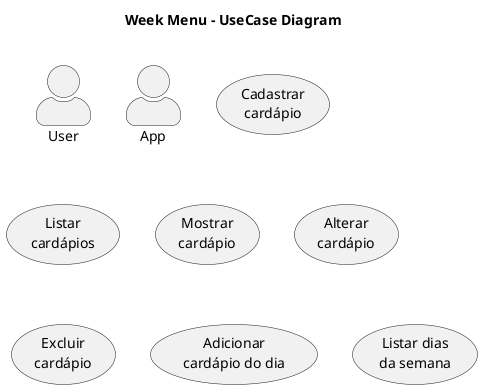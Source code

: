 @startuml "week_menu_usecase"
title Week Menu - UseCase Diagram \n
skinparam actorStyle awesome

actor User
actor App
usecase "Cadastrar\ncardápio"
usecase "Listar\ncardápios"
usecase "Mostrar\ncardápio"
usecase "Alterar\ncardápio"
usecase "Excluir\ncardápio"
usecase "Adicionar\ncardápio do dia"
usecase "Listar dias\nda semana"

@enduml
